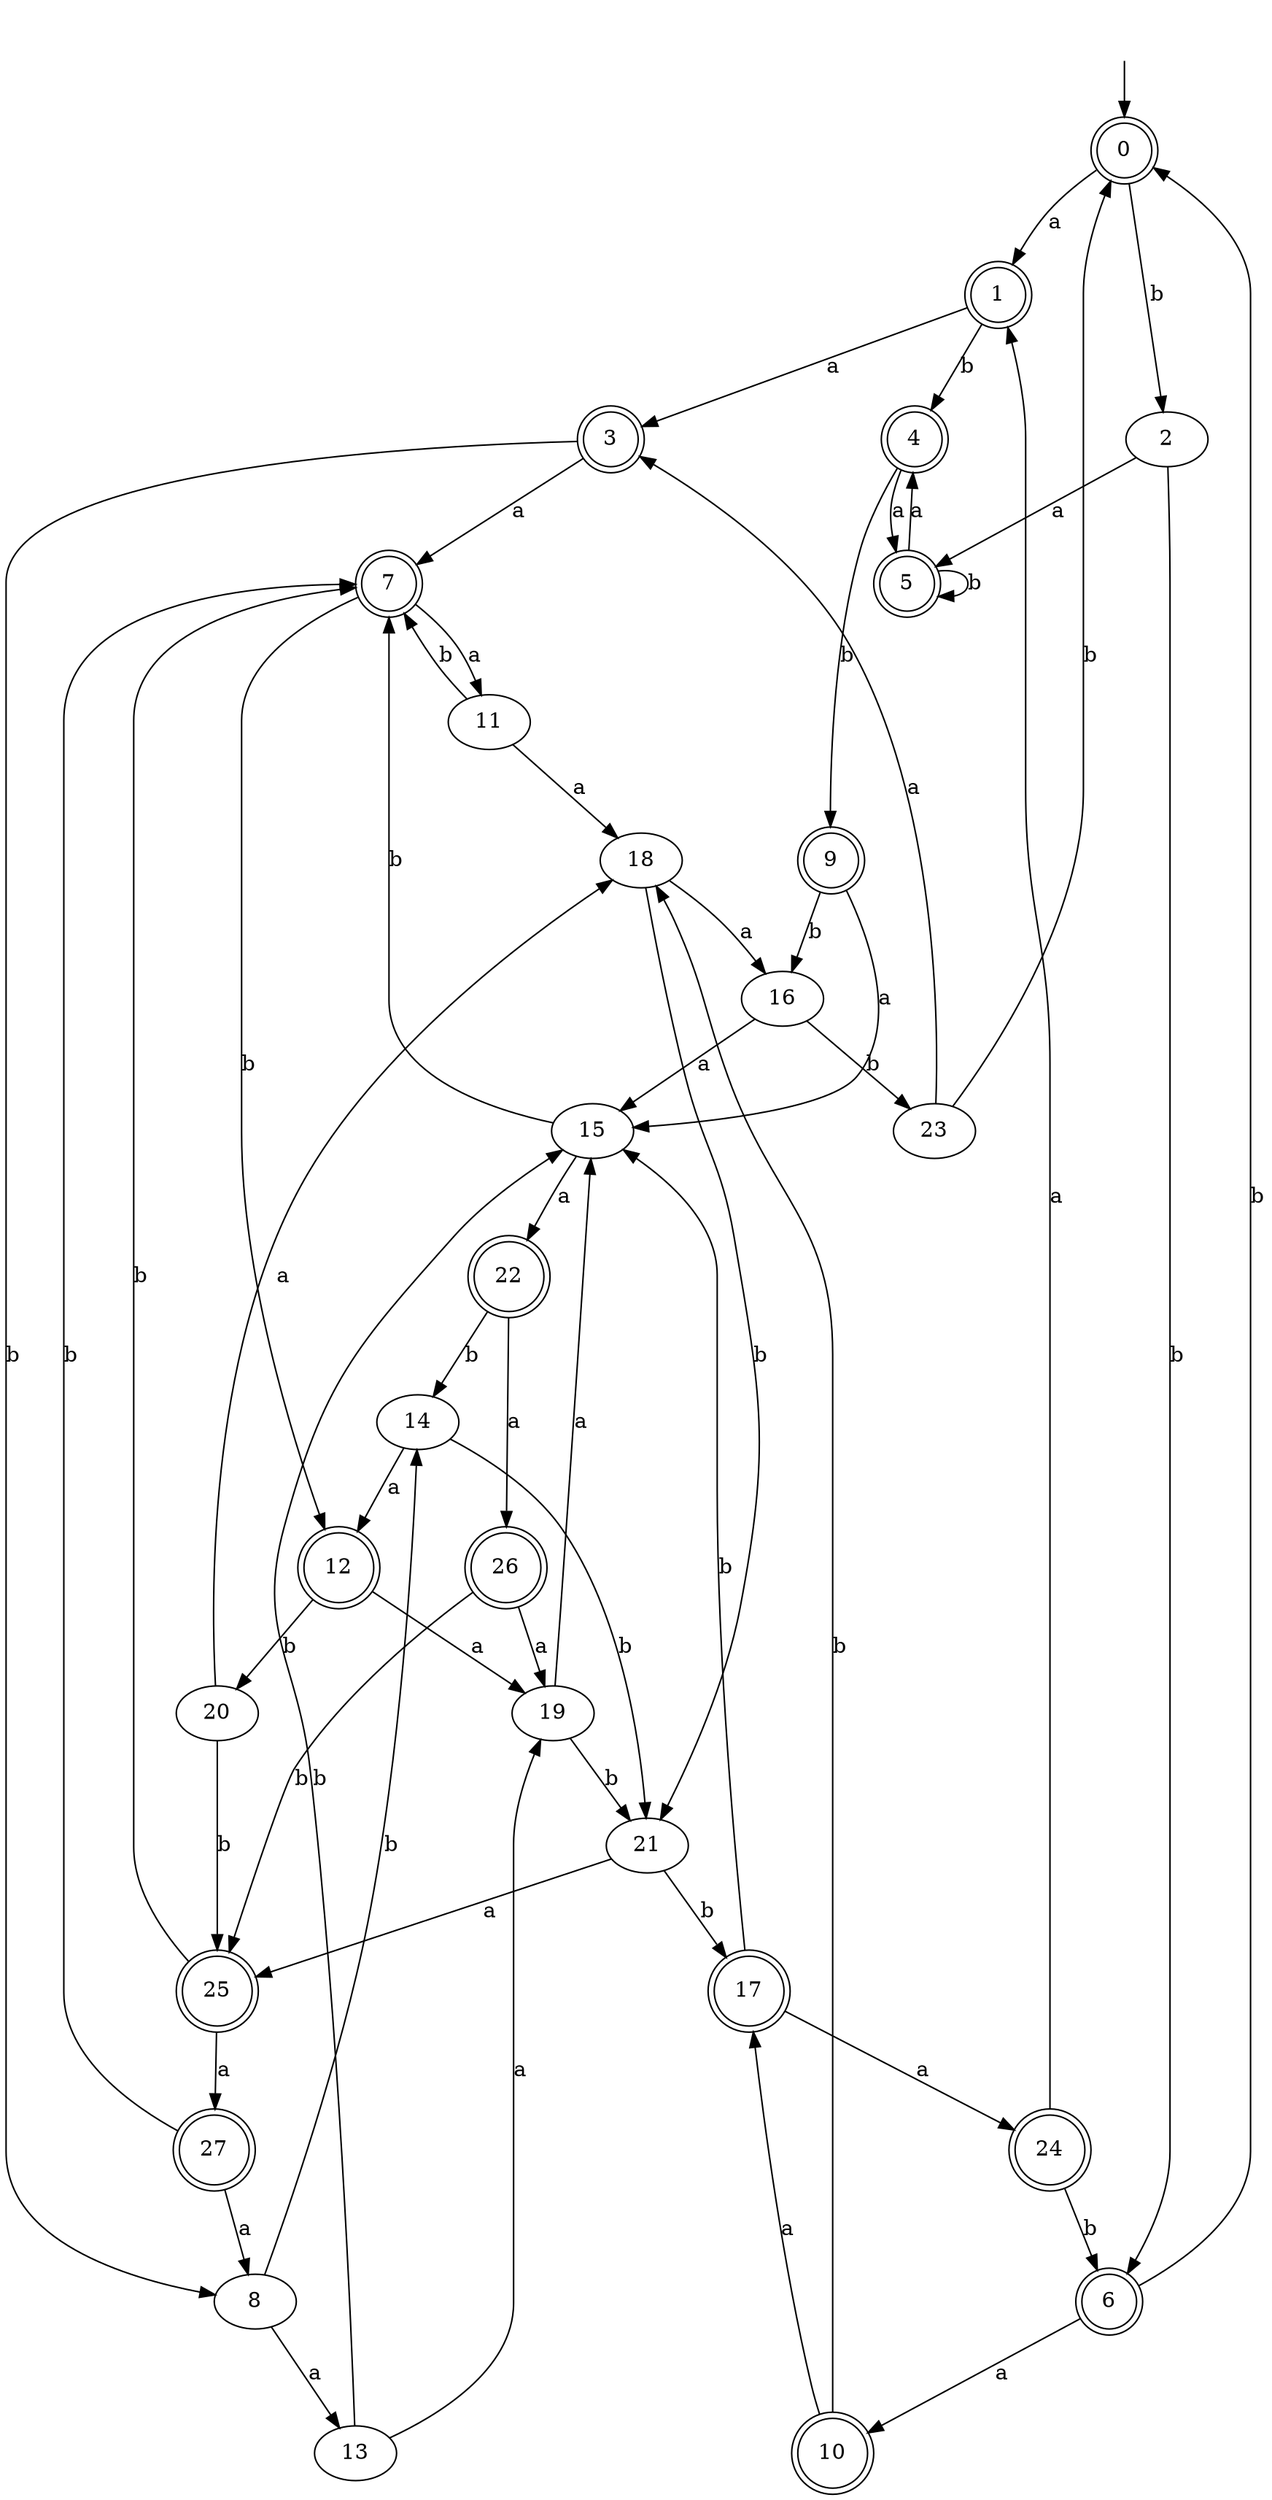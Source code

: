 digraph RandomDFA {
  __start0 [label="", shape=none];
  __start0 -> 0 [label=""];
  0 [shape=circle] [shape=doublecircle]
  0 -> 1 [label="a"]
  0 -> 2 [label="b"]
  1 [shape=doublecircle]
  1 -> 3 [label="a"]
  1 -> 4 [label="b"]
  2
  2 -> 5 [label="a"]
  2 -> 6 [label="b"]
  3 [shape=doublecircle]
  3 -> 7 [label="a"]
  3 -> 8 [label="b"]
  4 [shape=doublecircle]
  4 -> 5 [label="a"]
  4 -> 9 [label="b"]
  5 [shape=doublecircle]
  5 -> 4 [label="a"]
  5 -> 5 [label="b"]
  6 [shape=doublecircle]
  6 -> 10 [label="a"]
  6 -> 0 [label="b"]
  7 [shape=doublecircle]
  7 -> 11 [label="a"]
  7 -> 12 [label="b"]
  8
  8 -> 13 [label="a"]
  8 -> 14 [label="b"]
  9 [shape=doublecircle]
  9 -> 15 [label="a"]
  9 -> 16 [label="b"]
  10 [shape=doublecircle]
  10 -> 17 [label="a"]
  10 -> 18 [label="b"]
  11
  11 -> 18 [label="a"]
  11 -> 7 [label="b"]
  12 [shape=doublecircle]
  12 -> 19 [label="a"]
  12 -> 20 [label="b"]
  13
  13 -> 19 [label="a"]
  13 -> 15 [label="b"]
  14
  14 -> 12 [label="a"]
  14 -> 21 [label="b"]
  15
  15 -> 22 [label="a"]
  15 -> 7 [label="b"]
  16
  16 -> 15 [label="a"]
  16 -> 23 [label="b"]
  17 [shape=doublecircle]
  17 -> 24 [label="a"]
  17 -> 15 [label="b"]
  18
  18 -> 16 [label="a"]
  18 -> 21 [label="b"]
  19
  19 -> 15 [label="a"]
  19 -> 21 [label="b"]
  20
  20 -> 18 [label="a"]
  20 -> 25 [label="b"]
  21
  21 -> 25 [label="a"]
  21 -> 17 [label="b"]
  22 [shape=doublecircle]
  22 -> 26 [label="a"]
  22 -> 14 [label="b"]
  23
  23 -> 3 [label="a"]
  23 -> 0 [label="b"]
  24 [shape=doublecircle]
  24 -> 1 [label="a"]
  24 -> 6 [label="b"]
  25 [shape=doublecircle]
  25 -> 27 [label="a"]
  25 -> 7 [label="b"]
  26 [shape=doublecircle]
  26 -> 19 [label="a"]
  26 -> 25 [label="b"]
  27 [shape=doublecircle]
  27 -> 8 [label="a"]
  27 -> 7 [label="b"]
}
